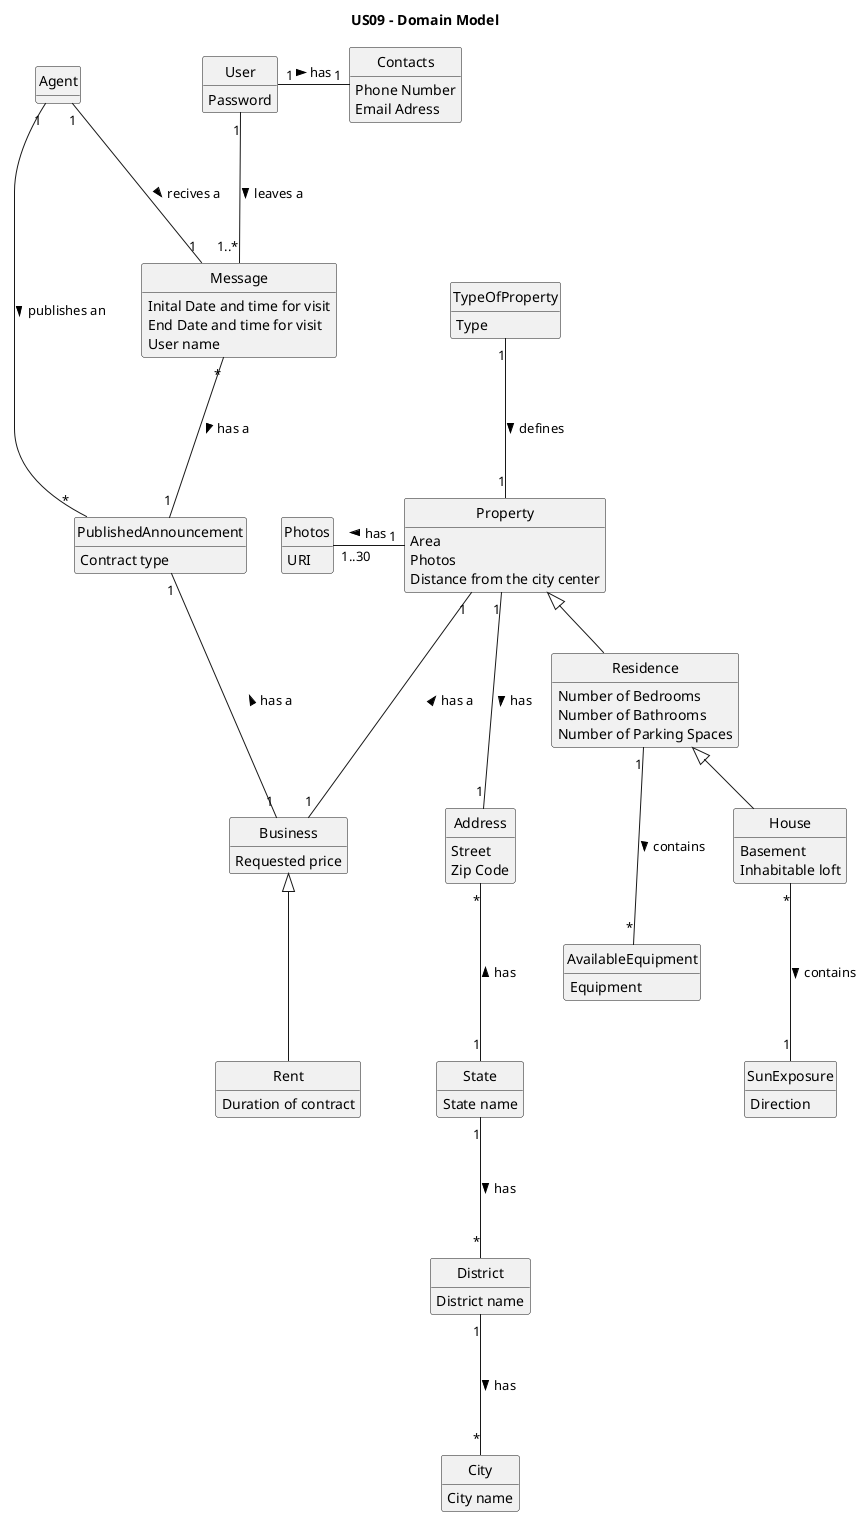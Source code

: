@startuml

skinparam groupInheritance 2
skinparam monochrome true
skinparam packageStyle rectangle
skinparam shadowing false
'skinparam linetype ortho
'left to right direction
skinparam classAttributeIconSize 0
hide circle
hide methods

title US09 - Domain Model

class Address {
    Street
    Zip Code
}

class City {
    City name
}

class District {
    District name
}

class State {
    State name
}

State "1" -down-- "*" District: has >
District "1" -down-- "*" City: has >
Address "*" -down-- "1" State: has <

class Contacts {
    Phone Number
    Email Adress
}

class User {
    Password
}

User "1" -right-- "1" Contacts: has >

class Residence {
    Number of Bedrooms
    Number of Bathrooms
    Number of Parking Spaces
}

class Property {
    Area
    Photos
    Distance from the city center
}

class TypeOfProperty{
    Type
}

class Photos {
    URI
}

class House {
    Basement
    Inhabitable loft
}

class SunExposure {
    Direction
}

class AvailableEquipment {
    Equipment
}

Residence <|-down- House
Property <|-down- Residence
Property "1" -left-- "1..30" Photos: has >
SunExposure "1" -up-- "*" House: contains <
Address "1" -up-- "1" Property: has <
AvailableEquipment "*" -up-- "1" Residence: contains <
TypeOfProperty "1" -down-- "1" Property: defines >


class Rent {
    Duration of contract
}

class Business {
    Requested price
}

class PublishedAnnouncement {
    Contract type
}


Property "1" --- "1" Business: has a <
PublishedAnnouncement "1" --- "1" Business: has a <
Business <|--- Rent

class Message{
    Inital Date and time for visit
    End Date and time for visit
    User name
}

class Agent{
}

Message "*" --- "1" PublishedAnnouncement: has a >
User "1" --- "1..*" Message: leaves a >
Agent "1" --- "1" Message: recives a >
Agent "1" --- "*" PublishedAnnouncement: publishes an >





@enduml